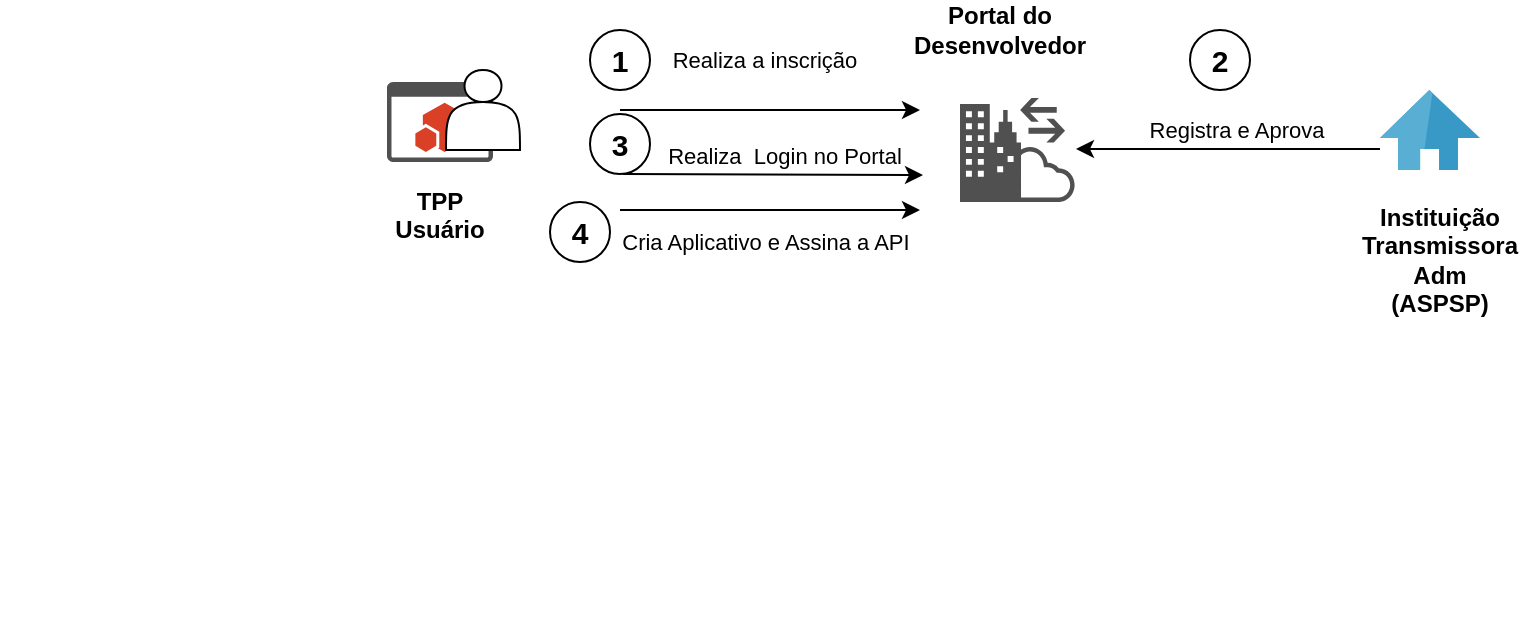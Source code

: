 <mxfile version="13.9.5" type="device" pages="2"><diagram id="tXXBi2cSOgPF-Xz-fu1s" name="Página-1"><mxGraphModel dx="868" dy="534" grid="1" gridSize="10" guides="1" tooltips="1" connect="1" arrows="1" fold="1" page="1" pageScale="1" pageWidth="827" pageHeight="1169" math="0" shadow="0"><root><mxCell id="0"/><mxCell id="1" parent="0"/><mxCell id="1J2oGVtkCvCvHlcCwX2Q-60" value="" style="group" parent="1" vertex="1" connectable="0"><mxGeometry x="50" y="150" width="558" height="310" as="geometry"/></mxCell><mxCell id="1J2oGVtkCvCvHlcCwX2Q-5" value="" style="pointerEvents=1;shadow=0;dashed=0;html=1;strokeColor=none;fillColor=#505050;labelPosition=center;verticalLabelPosition=bottom;verticalAlign=top;outlineConnect=0;align=center;shape=mxgraph.office.concepts.app_for_office;" parent="1J2oGVtkCvCvHlcCwX2Q-60" vertex="1"><mxGeometry x="193.5" y="36" width="53" height="40" as="geometry"/></mxCell><mxCell id="1J2oGVtkCvCvHlcCwX2Q-12" value="TPP &lt;br&gt;Usuário" style="text;whiteSpace=wrap;html=1;align=center;fontStyle=1" parent="1J2oGVtkCvCvHlcCwX2Q-60" vertex="1"><mxGeometry x="180" y="82" width="80" height="30" as="geometry"/></mxCell><mxCell id="1J2oGVtkCvCvHlcCwX2Q-13" value="" style="shape=actor;whiteSpace=wrap;html=1;align=center;" parent="1J2oGVtkCvCvHlcCwX2Q-60" vertex="1"><mxGeometry x="223" y="30" width="37" height="40" as="geometry"/></mxCell><mxCell id="1J2oGVtkCvCvHlcCwX2Q-16" value="" style="endArrow=classic;html=1;" parent="1J2oGVtkCvCvHlcCwX2Q-60" edge="1"><mxGeometry relative="1" as="geometry"><mxPoint x="310" y="100" as="sourcePoint"/><mxPoint x="460" y="100" as="targetPoint"/></mxGeometry></mxCell><mxCell id="1J2oGVtkCvCvHlcCwX2Q-17" value="Cria Aplicativo e Assina a API&amp;nbsp;" style="edgeLabel;resizable=0;html=1;align=center;verticalAlign=middle;" parent="1J2oGVtkCvCvHlcCwX2Q-16" connectable="0" vertex="1"><mxGeometry relative="1" as="geometry"><mxPoint x="-1.5" y="16" as="offset"/></mxGeometry></mxCell><mxCell id="1J2oGVtkCvCvHlcCwX2Q-25" value="" style="endArrow=classic;html=1;" parent="1J2oGVtkCvCvHlcCwX2Q-60" edge="1"><mxGeometry relative="1" as="geometry"><mxPoint x="310" y="50" as="sourcePoint"/><mxPoint x="460" y="50" as="targetPoint"/></mxGeometry></mxCell><mxCell id="1J2oGVtkCvCvHlcCwX2Q-56" value="" style="group" parent="1J2oGVtkCvCvHlcCwX2Q-60" vertex="1" connectable="0"><mxGeometry x="590" y="10" width="40" height="30" as="geometry"/></mxCell><mxCell id="1J2oGVtkCvCvHlcCwX2Q-57" value="" style="ellipse;whiteSpace=wrap;html=1;aspect=fixed;align=center;" parent="1J2oGVtkCvCvHlcCwX2Q-56" vertex="1"><mxGeometry x="5" width="30" height="30" as="geometry"/></mxCell><mxCell id="1J2oGVtkCvCvHlcCwX2Q-58" value="2" style="text;html=1;strokeColor=none;fillColor=none;align=center;verticalAlign=middle;whiteSpace=wrap;rounded=0;fontStyle=1;fontSize=15;" parent="1J2oGVtkCvCvHlcCwX2Q-56" vertex="1"><mxGeometry y="5" width="40" height="20" as="geometry"/></mxCell><mxCell id="52pMv5FcA11f7aJsIZfe-1" value="Portal do Desenvolvedor" style="text;html=1;strokeColor=none;fillColor=none;align=center;verticalAlign=middle;whiteSpace=wrap;rounded=0;fontStyle=1" parent="1J2oGVtkCvCvHlcCwX2Q-60" vertex="1"><mxGeometry x="480" width="40" height="20" as="geometry"/></mxCell><mxCell id="1J2oGVtkCvCvHlcCwX2Q-8" value="" style="pointerEvents=1;shadow=0;dashed=0;html=1;strokeColor=none;fillColor=#505050;labelPosition=center;verticalLabelPosition=bottom;verticalAlign=top;outlineConnect=0;align=center;shape=mxgraph.office.concepts.hybrid;" parent="1J2oGVtkCvCvHlcCwX2Q-60" vertex="1"><mxGeometry x="480" y="44" width="58" height="52" as="geometry"/></mxCell><mxCell id="52pMv5FcA11f7aJsIZfe-9" value="Realiza a inscrição" style="edgeLabel;resizable=0;html=1;align=center;verticalAlign=middle;" parent="1J2oGVtkCvCvHlcCwX2Q-60" connectable="0" vertex="1"><mxGeometry x="370" y="30" as="geometry"><mxPoint x="12" y="-5" as="offset"/></mxGeometry></mxCell><mxCell id="1J2oGVtkCvCvHlcCwX2Q-34" value="" style="group" parent="1J2oGVtkCvCvHlcCwX2Q-60" vertex="1" connectable="0"><mxGeometry x="290" y="10" width="40" height="30" as="geometry"/></mxCell><mxCell id="1J2oGVtkCvCvHlcCwX2Q-33" value="" style="ellipse;whiteSpace=wrap;html=1;aspect=fixed;align=center;" parent="1J2oGVtkCvCvHlcCwX2Q-34" vertex="1"><mxGeometry x="5" width="30" height="30" as="geometry"/></mxCell><mxCell id="1J2oGVtkCvCvHlcCwX2Q-32" value="1" style="text;html=1;strokeColor=none;fillColor=none;align=center;verticalAlign=middle;whiteSpace=wrap;rounded=0;fontStyle=1;fontSize=15;" parent="1J2oGVtkCvCvHlcCwX2Q-34" vertex="1"><mxGeometry y="5" width="40" height="20" as="geometry"/></mxCell><mxCell id="1J2oGVtkCvCvHlcCwX2Q-18" value="" style="endArrow=classic;html=1;" parent="1J2oGVtkCvCvHlcCwX2Q-60" edge="1"><mxGeometry relative="1" as="geometry"><mxPoint x="311.5" y="82" as="sourcePoint"/><mxPoint x="461.5" y="82.5" as="targetPoint"/></mxGeometry></mxCell><mxCell id="52pMv5FcA11f7aJsIZfe-19" value="Realiza&amp;nbsp; Login no Portal" style="edgeLabel;html=1;align=center;verticalAlign=middle;resizable=0;points=[];" parent="1J2oGVtkCvCvHlcCwX2Q-18" vertex="1" connectable="0"><mxGeometry x="0.253" y="3" relative="1" as="geometry"><mxPoint x="-14.01" y="-6.81" as="offset"/></mxGeometry></mxCell><mxCell id="52pMv5FcA11f7aJsIZfe-11" value="" style="group" parent="1J2oGVtkCvCvHlcCwX2Q-60" vertex="1" connectable="0"><mxGeometry x="290" y="52" width="40" height="30" as="geometry"/></mxCell><mxCell id="52pMv5FcA11f7aJsIZfe-12" value="" style="ellipse;whiteSpace=wrap;html=1;aspect=fixed;align=center;" parent="52pMv5FcA11f7aJsIZfe-11" vertex="1"><mxGeometry x="5" width="30" height="30" as="geometry"/></mxCell><mxCell id="52pMv5FcA11f7aJsIZfe-13" value="3" style="text;html=1;strokeColor=none;fillColor=none;align=center;verticalAlign=middle;whiteSpace=wrap;rounded=0;fontStyle=1;fontSize=15;" parent="52pMv5FcA11f7aJsIZfe-11" vertex="1"><mxGeometry y="5" width="40" height="20" as="geometry"/></mxCell><mxCell id="52pMv5FcA11f7aJsIZfe-16" value="" style="group" parent="1J2oGVtkCvCvHlcCwX2Q-60" vertex="1" connectable="0"><mxGeometry x="270" y="96" width="40" height="30" as="geometry"/></mxCell><mxCell id="52pMv5FcA11f7aJsIZfe-17" value="" style="ellipse;whiteSpace=wrap;html=1;aspect=fixed;align=center;" parent="52pMv5FcA11f7aJsIZfe-16" vertex="1"><mxGeometry x="5" width="30" height="30" as="geometry"/></mxCell><mxCell id="52pMv5FcA11f7aJsIZfe-18" value="4" style="text;html=1;strokeColor=none;fillColor=none;align=center;verticalAlign=middle;whiteSpace=wrap;rounded=0;fontStyle=1;fontSize=15;" parent="52pMv5FcA11f7aJsIZfe-16" vertex="1"><mxGeometry y="5" width="40" height="20" as="geometry"/></mxCell><mxCell id="1J2oGVtkCvCvHlcCwX2Q-30" value="" style="aspect=fixed;html=1;points=[];align=center;image;fontSize=12;image=img/lib/mscae/Azure_Home.svg;" parent="1" vertex="1"><mxGeometry x="740" y="190" width="50" height="40" as="geometry"/></mxCell><mxCell id="1J2oGVtkCvCvHlcCwX2Q-27" value="Registra e Aprova" style="edgeStyle=orthogonalEdgeStyle;rounded=0;orthogonalLoop=1;jettySize=auto;html=1;" parent="1" edge="1"><mxGeometry x="-0.053" y="-10" relative="1" as="geometry"><mxPoint x="740" y="219.5" as="sourcePoint"/><mxPoint x="588" y="219.5" as="targetPoint"/><Array as="points"><mxPoint x="700" y="219.5"/><mxPoint x="700" y="219.5"/></Array><mxPoint as="offset"/></mxGeometry></mxCell><mxCell id="1J2oGVtkCvCvHlcCwX2Q-29" value="Instituição Transmissora Adm&lt;br&gt;(ASPSP)" style="text;html=1;strokeColor=none;fillColor=none;align=center;verticalAlign=middle;whiteSpace=wrap;rounded=0;fontStyle=1" parent="1" vertex="1"><mxGeometry x="750" y="265" width="40" height="20" as="geometry"/></mxCell></root></mxGraphModel></diagram><diagram id="j6ovu3lsPKelXTCdAfVr" name="Página-2"><mxGraphModel dx="868" dy="534" grid="1" gridSize="10" guides="1" tooltips="1" connect="1" arrows="1" fold="1" page="1" pageScale="1" pageWidth="827" pageHeight="1169" math="0" shadow="0"><root><mxCell id="KS2XZ4lPMp-eiZPJKC8K-0"/><mxCell id="KS2XZ4lPMp-eiZPJKC8K-1" parent="KS2XZ4lPMp-eiZPJKC8K-0"/></root></mxGraphModel></diagram></mxfile>